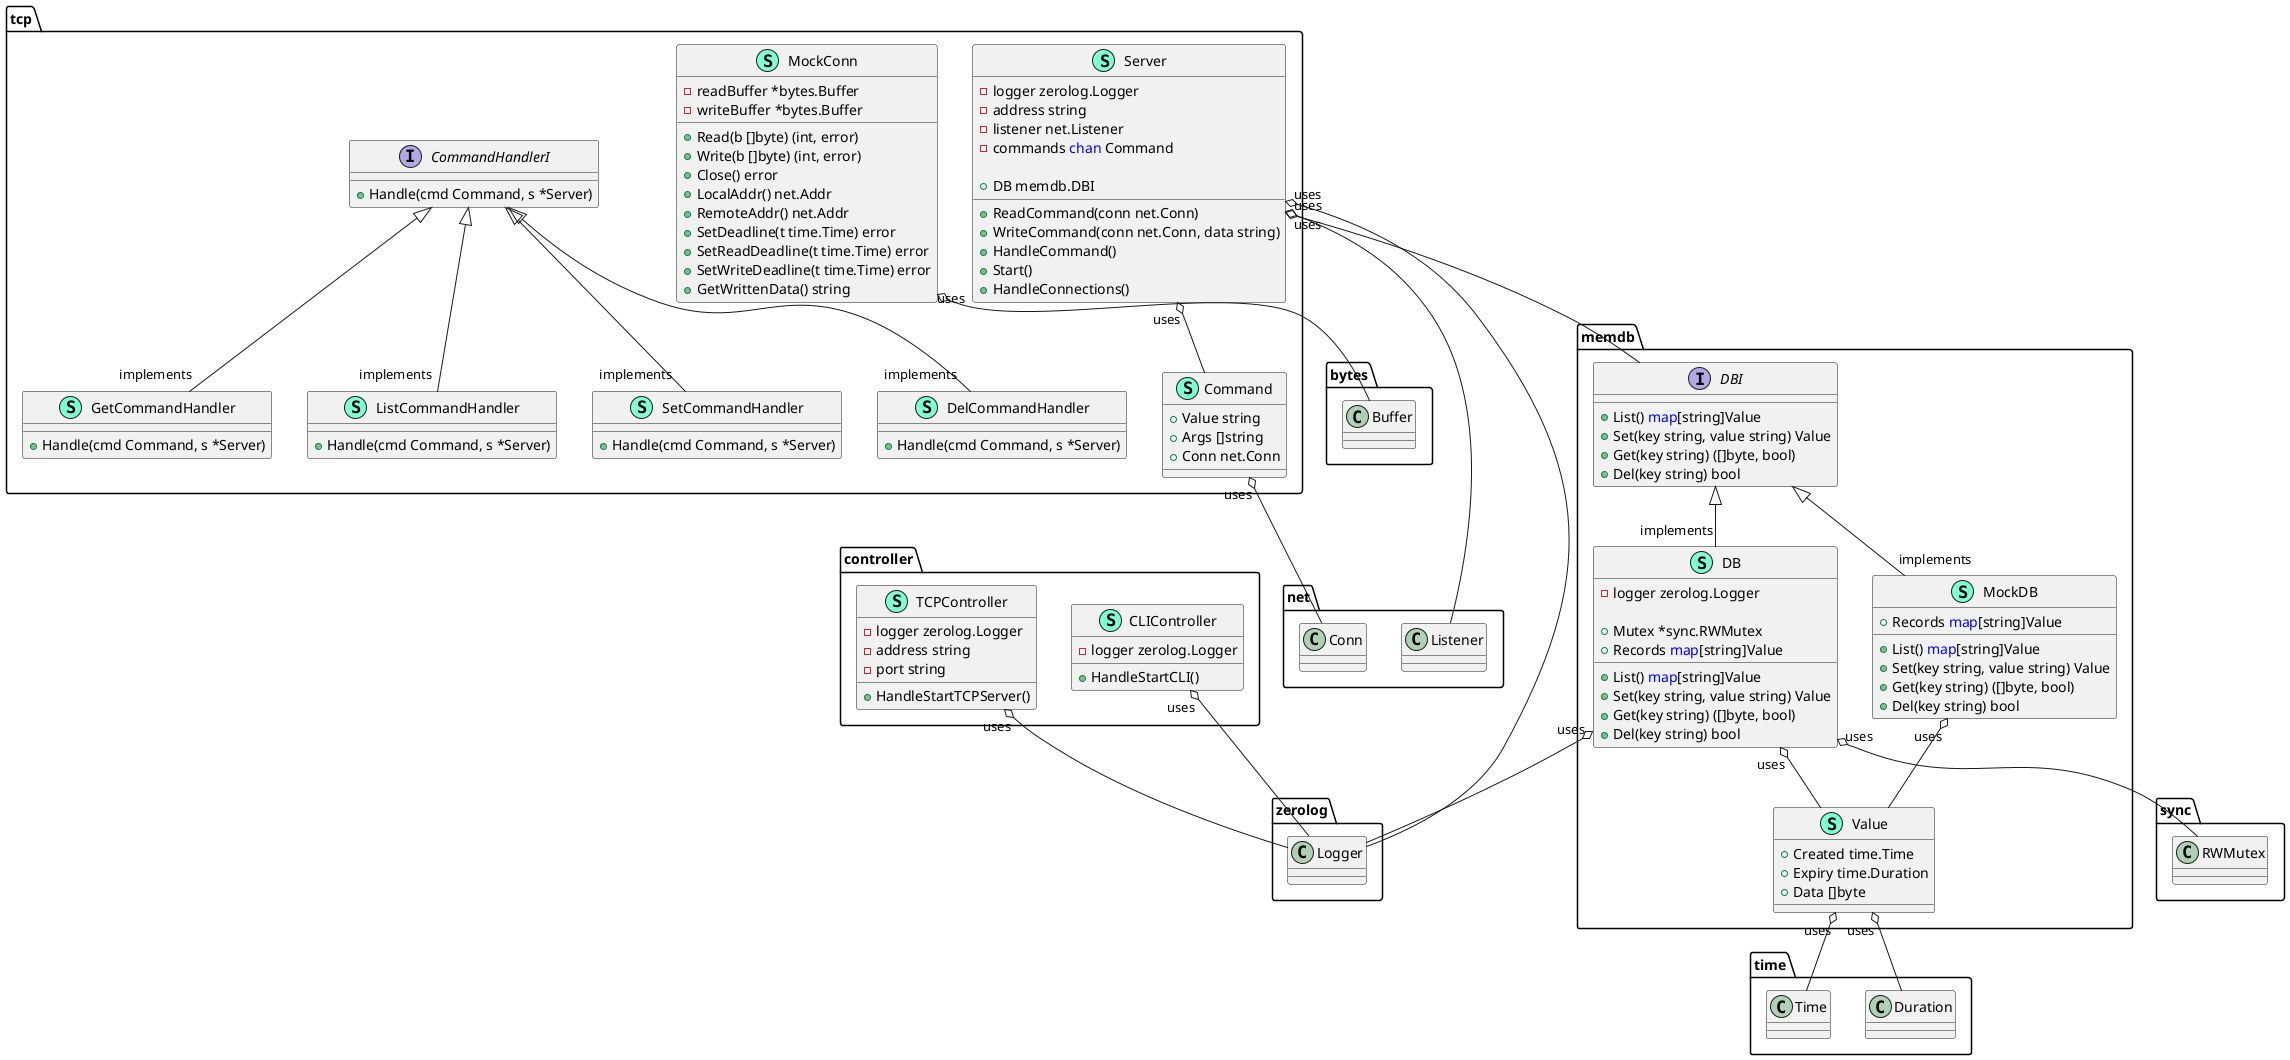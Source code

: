 @startuml
namespace controller {
    class CLIController << (S,Aquamarine) >> {
        - logger zerolog.Logger

        + HandleStartCLI() 

    }
    class TCPController << (S,Aquamarine) >> {
        - logger zerolog.Logger
        - address string
        - port string

        + HandleStartTCPServer() 

    }
}


"controller.CLIController""uses" o-- "zerolog.Logger"
"controller.TCPController""uses" o-- "zerolog.Logger"

namespace memdb {
    class DB << (S,Aquamarine) >> {
        - logger zerolog.Logger

        + Mutex *sync.RWMutex
        + Records <font color=blue>map</font>[string]Value

        + List() <font color=blue>map</font>[string]Value
        + Set(key string, value string) Value
        + Get(key string) ([]byte, bool)
        + Del(key string) bool

    }
    interface DBI  {
        + List() <font color=blue>map</font>[string]Value
        + Set(key string, value string) Value
        + Get(key string) ([]byte, bool)
        + Del(key string) bool

    }
    class MockDB << (S,Aquamarine) >> {
        + Records <font color=blue>map</font>[string]Value

        + List() <font color=blue>map</font>[string]Value
        + Set(key string, value string) Value
        + Get(key string) ([]byte, bool)
        + Del(key string) bool

    }
    class Value << (S,Aquamarine) >> {
        + Created time.Time
        + Expiry time.Duration
        + Data []byte

    }
}

"memdb.DBI" <|-- "implements""memdb.DB"
"memdb.DBI" <|-- "implements""memdb.MockDB"

"memdb.DB""uses" o-- "memdb.Value"
"memdb.DB""uses" o-- "sync.RWMutex"
"memdb.DB""uses" o-- "zerolog.Logger"
"memdb.MockDB""uses" o-- "memdb.Value"
"memdb.Value""uses" o-- "time.Duration"
"memdb.Value""uses" o-- "time.Time"

namespace tcp {
    class Command << (S,Aquamarine) >> {
        + Value string
        + Args []string
        + Conn net.Conn

    }
    interface CommandHandlerI  {
        + Handle(cmd Command, s *Server) 

    }
    class DelCommandHandler << (S,Aquamarine) >> {
        + Handle(cmd Command, s *Server) 

    }
    class GetCommandHandler << (S,Aquamarine) >> {
        + Handle(cmd Command, s *Server) 

    }
    class ListCommandHandler << (S,Aquamarine) >> {
        + Handle(cmd Command, s *Server) 

    }
    class MockConn << (S,Aquamarine) >> {
        - readBuffer *bytes.Buffer
        - writeBuffer *bytes.Buffer

        + Read(b []byte) (int, error)
        + Write(b []byte) (int, error)
        + Close() error
        + LocalAddr() net.Addr
        + RemoteAddr() net.Addr
        + SetDeadline(t time.Time) error
        + SetReadDeadline(t time.Time) error
        + SetWriteDeadline(t time.Time) error
        + GetWrittenData() string

    }
    class Server << (S,Aquamarine) >> {
        - logger zerolog.Logger
        - address string
        - listener net.Listener
        - commands <font color=blue>chan</font> Command

        + DB memdb.DBI

        + ReadCommand(conn net.Conn) 
        + WriteCommand(conn net.Conn, data string) 
        + HandleCommand() 
        + Start() 
        + HandleConnections() 

    }
    class SetCommandHandler << (S,Aquamarine) >> {
        + Handle(cmd Command, s *Server) 

    }
}

"tcp.CommandHandlerI" <|-- "implements""tcp.DelCommandHandler"
"tcp.CommandHandlerI" <|-- "implements""tcp.GetCommandHandler"
"tcp.CommandHandlerI" <|-- "implements""tcp.ListCommandHandler"
"tcp.CommandHandlerI" <|-- "implements""tcp.SetCommandHandler"

"tcp.Command""uses" o-- "net.Conn"
"tcp.MockConn""uses" o-- "bytes.Buffer"
"tcp.Server""uses" o-- "memdb.DBI"
"tcp.Server""uses" o-- "net.Listener"
"tcp.Server""uses" o-- "tcp.Command"
"tcp.Server""uses" o-- "zerolog.Logger"

@enduml
